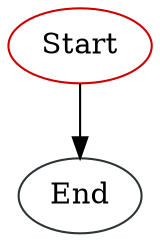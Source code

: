 digraph StartEnd {
node1 [label="Start", color="#cc0000"]
node2 [label="End", color="#2e3436"]

node1 -> node2
}
